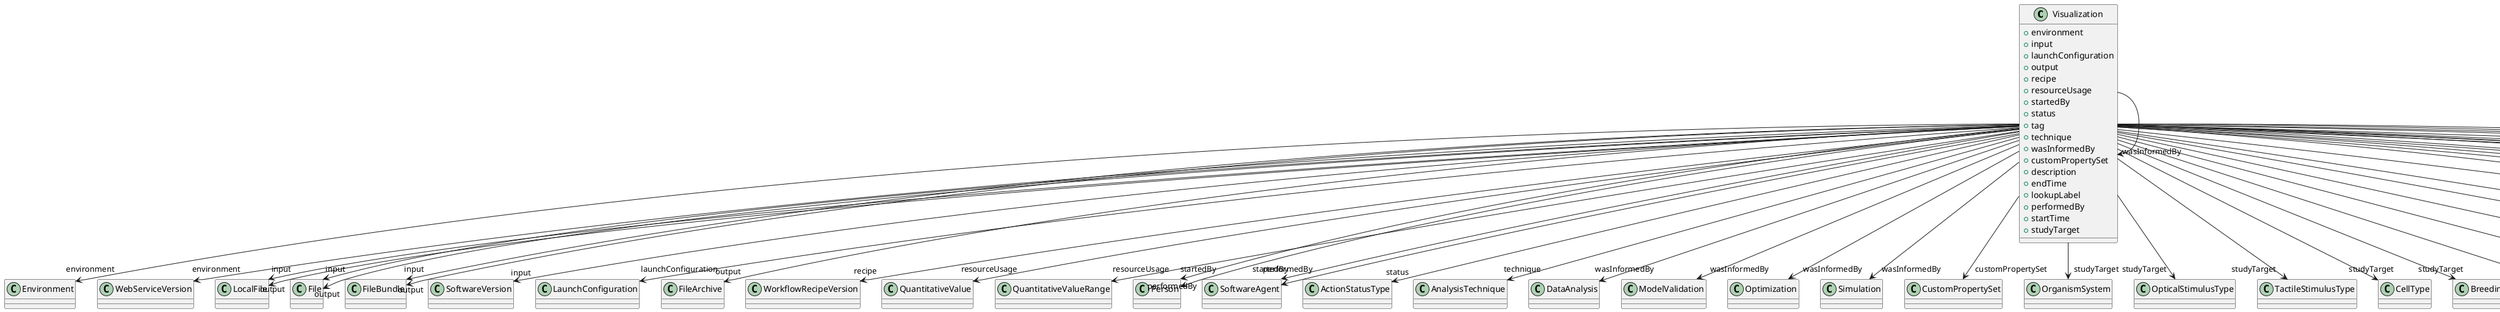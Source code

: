 @startuml
class Visualization {
+environment
+input
+launchConfiguration
+output
+recipe
+resourceUsage
+startedBy
+status
+tag
+technique
+wasInformedBy
+customPropertySet
+description
+endTime
+lookupLabel
+performedBy
+startTime
+studyTarget

}
Visualization -d-> "environment" Environment
Visualization -d-> "environment" WebServiceVersion
Visualization -d-> "input" LocalFile
Visualization -d-> "input" File
Visualization -d-> "input" FileBundle
Visualization -d-> "input" SoftwareVersion
Visualization -d-> "launchConfiguration" LaunchConfiguration
Visualization -d-> "output" LocalFile
Visualization -d-> "output" File
Visualization -d-> "output" FileArchive
Visualization -d-> "output" FileBundle
Visualization -d-> "recipe" WorkflowRecipeVersion
Visualization -d-> "resourceUsage" QuantitativeValue
Visualization -d-> "resourceUsage" QuantitativeValueRange
Visualization -d-> "startedBy" Person
Visualization -d-> "startedBy" SoftwareAgent
Visualization -d-> "status" ActionStatusType
Visualization -d-> "technique" AnalysisTechnique
Visualization -d-> "wasInformedBy" DataAnalysis
Visualization -d-> "wasInformedBy" ModelValidation
Visualization -d-> "wasInformedBy" Visualization
Visualization -d-> "wasInformedBy" Optimization
Visualization -d-> "wasInformedBy" Simulation
Visualization -d-> "customPropertySet" CustomPropertySet
Visualization -d-> "performedBy" Person
Visualization -d-> "performedBy" SoftwareAgent
Visualization -d-> "studyTarget" OrganismSystem
Visualization -d-> "studyTarget" OpticalStimulusType
Visualization -d-> "studyTarget" TactileStimulusType
Visualization -d-> "studyTarget" CellType
Visualization -d-> "studyTarget" BreedingType
Visualization -d-> "studyTarget" TermSuggestion
Visualization -d-> "studyTarget" GustatoryStimulusType
Visualization -d-> "studyTarget" UBERONParcellation
Visualization -d-> "studyTarget" OrganismSubstance
Visualization -d-> "studyTarget" OlfactoryStimulusType
Visualization -d-> "studyTarget" Species
Visualization -d-> "studyTarget" ElectricalStimulusType
Visualization -d-> "studyTarget" Handedness
Visualization -d-> "studyTarget" DiseaseModel
Visualization -d-> "studyTarget" BiologicalSex
Visualization -d-> "studyTarget" GeneticStrainType
Visualization -d-> "studyTarget" MolecularEntity
Visualization -d-> "studyTarget" CellCultureType
Visualization -d-> "studyTarget" VisualStimulusType
Visualization -d-> "studyTarget" Disease
Visualization -d-> "studyTarget" AuditoryStimulusType
Visualization -d-> "studyTarget" BiologicalOrder
Visualization -d-> "studyTarget" Organ
Visualization -d-> "studyTarget" SubcellularEntity
Visualization -d-> "studyTarget" CustomAnatomicalEntity
Visualization -d-> "studyTarget" ParcellationEntityVersion

@enduml